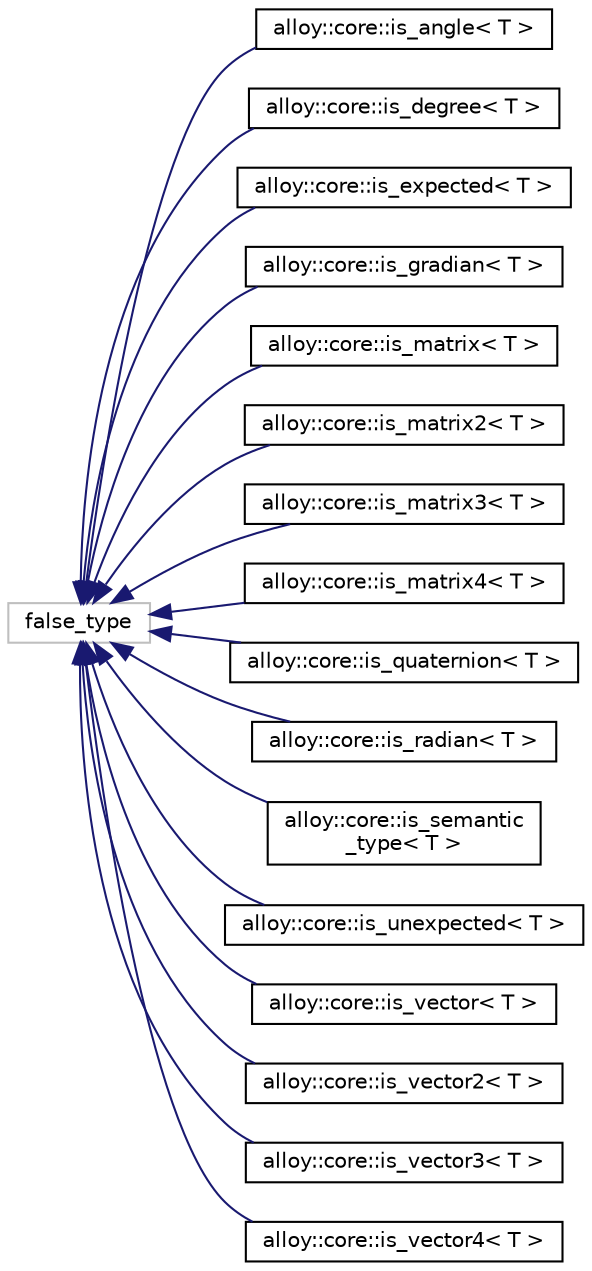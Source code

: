 digraph "Graphical Class Hierarchy"
{
  edge [fontname="Helvetica",fontsize="10",labelfontname="Helvetica",labelfontsize="10"];
  node [fontname="Helvetica",fontsize="10",shape=record];
  rankdir="LR";
  Node1 [label="false_type",height=0.2,width=0.4,color="grey75", fillcolor="white", style="filled"];
  Node1 -> Node2 [dir="back",color="midnightblue",fontsize="10",style="solid",fontname="Helvetica"];
  Node2 [label="alloy::core::is_angle\< T \>",height=0.2,width=0.4,color="black", fillcolor="white", style="filled",URL="$dd/d5f/structalloy_1_1core_1_1is__angle.html",tooltip="Trait to detect whether T is a basic_angle type. "];
  Node1 -> Node3 [dir="back",color="midnightblue",fontsize="10",style="solid",fontname="Helvetica"];
  Node3 [label="alloy::core::is_degree\< T \>",height=0.2,width=0.4,color="black", fillcolor="white", style="filled",URL="$d9/d94/structalloy_1_1core_1_1is__degree.html",tooltip="Trait to detect whether T is a degree. "];
  Node1 -> Node4 [dir="back",color="midnightblue",fontsize="10",style="solid",fontname="Helvetica"];
  Node4 [label="alloy::core::is_expected\< T \>",height=0.2,width=0.4,color="black", fillcolor="white", style="filled",URL="$d2/df7/structalloy_1_1core_1_1is__expected.html"];
  Node1 -> Node5 [dir="back",color="midnightblue",fontsize="10",style="solid",fontname="Helvetica"];
  Node5 [label="alloy::core::is_gradian\< T \>",height=0.2,width=0.4,color="black", fillcolor="white", style="filled",URL="$dd/de0/structalloy_1_1core_1_1is__gradian.html",tooltip="Trait to detect whether T is a gradian. "];
  Node1 -> Node6 [dir="back",color="midnightblue",fontsize="10",style="solid",fontname="Helvetica"];
  Node6 [label="alloy::core::is_matrix\< T \>",height=0.2,width=0.4,color="black", fillcolor="white", style="filled",URL="$d6/d1e/structalloy_1_1core_1_1is__matrix.html",tooltip="Trait to detect whether T is a matrix type. "];
  Node1 -> Node7 [dir="back",color="midnightblue",fontsize="10",style="solid",fontname="Helvetica"];
  Node7 [label="alloy::core::is_matrix2\< T \>",height=0.2,width=0.4,color="black", fillcolor="white", style="filled",URL="$da/dde/structalloy_1_1core_1_1is__matrix2.html",tooltip="Trait to detect whether T is a matrix2. "];
  Node1 -> Node8 [dir="back",color="midnightblue",fontsize="10",style="solid",fontname="Helvetica"];
  Node8 [label="alloy::core::is_matrix3\< T \>",height=0.2,width=0.4,color="black", fillcolor="white", style="filled",URL="$d4/dfa/structalloy_1_1core_1_1is__matrix3.html",tooltip="Trait to detect whether T is a matrix3. "];
  Node1 -> Node9 [dir="back",color="midnightblue",fontsize="10",style="solid",fontname="Helvetica"];
  Node9 [label="alloy::core::is_matrix4\< T \>",height=0.2,width=0.4,color="black", fillcolor="white", style="filled",URL="$d9/d1b/structalloy_1_1core_1_1is__matrix4.html",tooltip="Trait to detect whether T is a matrix4. "];
  Node1 -> Node10 [dir="back",color="midnightblue",fontsize="10",style="solid",fontname="Helvetica"];
  Node10 [label="alloy::core::is_quaternion\< T \>",height=0.2,width=0.4,color="black", fillcolor="white", style="filled",URL="$d2/d9e/structalloy_1_1core_1_1is__quaternion.html",tooltip="Trait to detect whether T is a quaternion. "];
  Node1 -> Node11 [dir="back",color="midnightblue",fontsize="10",style="solid",fontname="Helvetica"];
  Node11 [label="alloy::core::is_radian\< T \>",height=0.2,width=0.4,color="black", fillcolor="white", style="filled",URL="$d0/d5e/structalloy_1_1core_1_1is__radian.html",tooltip="Trait to detect whether T is a radian. "];
  Node1 -> Node12 [dir="back",color="midnightblue",fontsize="10",style="solid",fontname="Helvetica"];
  Node12 [label="alloy::core::is_semantic\l_type\< T \>",height=0.2,width=0.4,color="black", fillcolor="white", style="filled",URL="$d9/d16/structalloy_1_1core_1_1is__semantic__type.html"];
  Node1 -> Node13 [dir="back",color="midnightblue",fontsize="10",style="solid",fontname="Helvetica"];
  Node13 [label="alloy::core::is_unexpected\< T \>",height=0.2,width=0.4,color="black", fillcolor="white", style="filled",URL="$d5/dc5/structalloy_1_1core_1_1is__unexpected.html"];
  Node1 -> Node14 [dir="back",color="midnightblue",fontsize="10",style="solid",fontname="Helvetica"];
  Node14 [label="alloy::core::is_vector\< T \>",height=0.2,width=0.4,color="black", fillcolor="white", style="filled",URL="$d8/da2/structalloy_1_1core_1_1is__vector.html",tooltip="Trait to detect whether T is a vector type. "];
  Node1 -> Node15 [dir="back",color="midnightblue",fontsize="10",style="solid",fontname="Helvetica"];
  Node15 [label="alloy::core::is_vector2\< T \>",height=0.2,width=0.4,color="black", fillcolor="white", style="filled",URL="$db/d9b/structalloy_1_1core_1_1is__vector2.html",tooltip="Trait to detect whether T is a vector2. "];
  Node1 -> Node16 [dir="back",color="midnightblue",fontsize="10",style="solid",fontname="Helvetica"];
  Node16 [label="alloy::core::is_vector3\< T \>",height=0.2,width=0.4,color="black", fillcolor="white", style="filled",URL="$d6/d52/structalloy_1_1core_1_1is__vector3.html",tooltip="Trait to detect whether T is a vector3. "];
  Node1 -> Node17 [dir="back",color="midnightblue",fontsize="10",style="solid",fontname="Helvetica"];
  Node17 [label="alloy::core::is_vector4\< T \>",height=0.2,width=0.4,color="black", fillcolor="white", style="filled",URL="$dd/dd6/structalloy_1_1core_1_1is__vector4.html",tooltip="Trait to detect whether T is a vector4. "];
}
